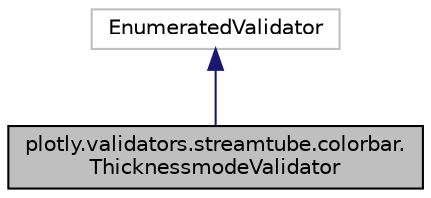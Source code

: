 digraph "plotly.validators.streamtube.colorbar.ThicknessmodeValidator"
{
 // LATEX_PDF_SIZE
  edge [fontname="Helvetica",fontsize="10",labelfontname="Helvetica",labelfontsize="10"];
  node [fontname="Helvetica",fontsize="10",shape=record];
  Node1 [label="plotly.validators.streamtube.colorbar.\lThicknessmodeValidator",height=0.2,width=0.4,color="black", fillcolor="grey75", style="filled", fontcolor="black",tooltip=" "];
  Node2 -> Node1 [dir="back",color="midnightblue",fontsize="10",style="solid",fontname="Helvetica"];
  Node2 [label="EnumeratedValidator",height=0.2,width=0.4,color="grey75", fillcolor="white", style="filled",tooltip=" "];
}
